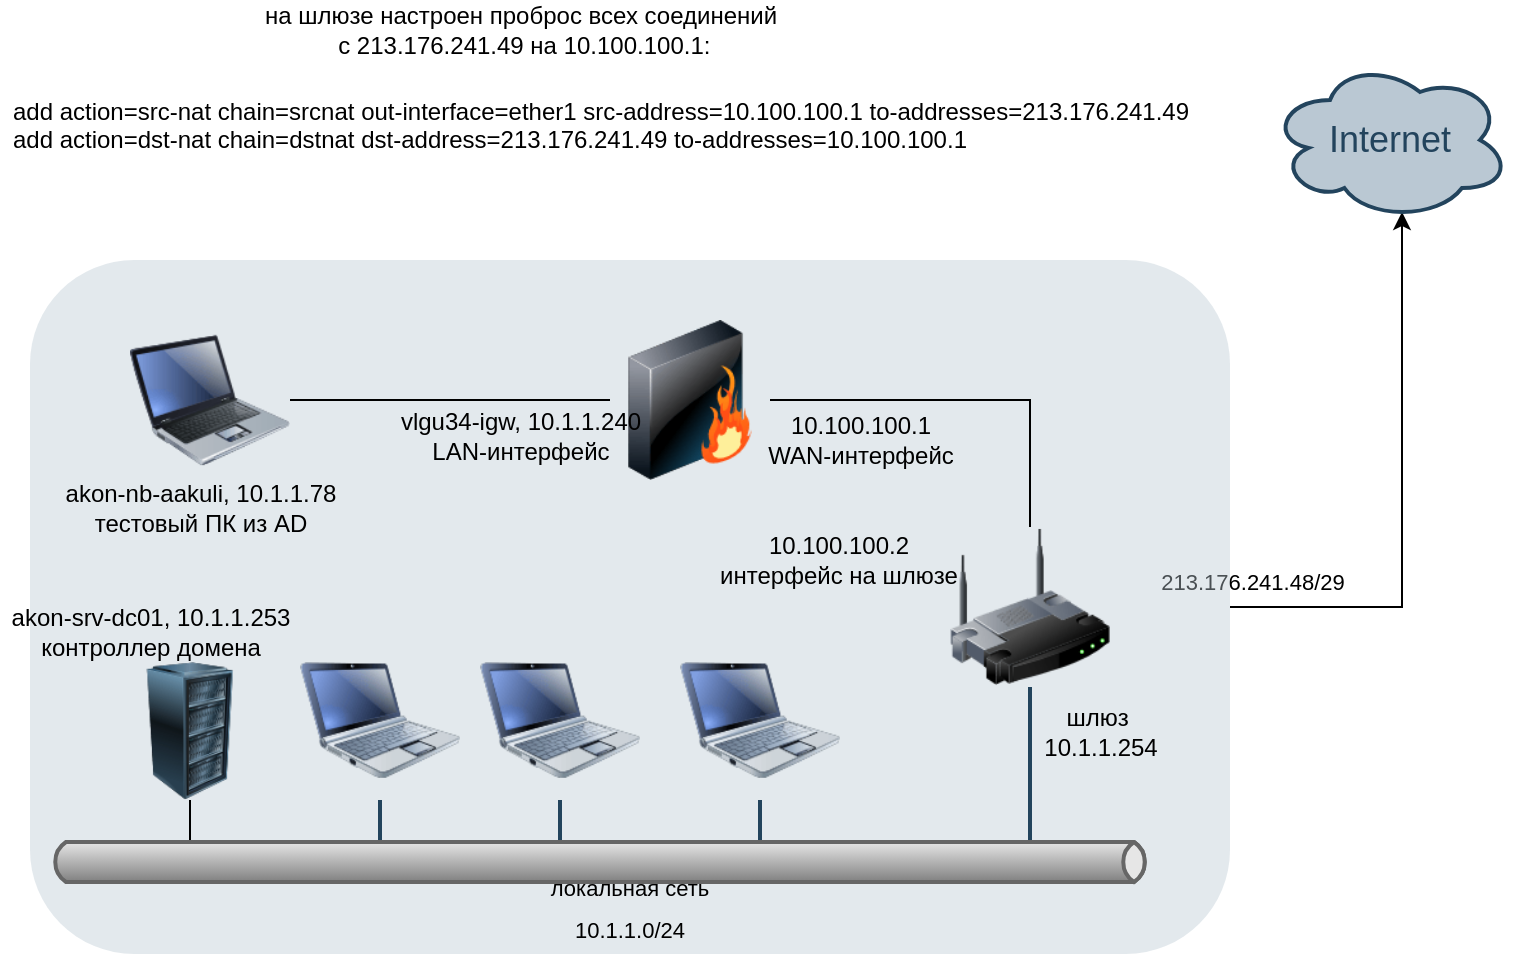 <mxfile version="14.9.5" type="github">
  <diagram id="a45cf8ec-cd66-6f27-3ac3-be6e809c9e4a" name="Page-1">
    <mxGraphModel dx="1185" dy="1804" grid="1" gridSize="10" guides="1" tooltips="1" connect="1" arrows="1" fold="1" page="1" pageScale="1" pageWidth="827" pageHeight="1169" background="none" math="0" shadow="0">
      <root>
        <mxCell id="0" />
        <mxCell id="1" parent="0" />
        <mxCell id="MYX0ASRsKkvaEaqmOaQf-178" style="edgeStyle=orthogonalEdgeStyle;rounded=0;orthogonalLoop=1;jettySize=auto;html=1;entryX=0.55;entryY=0.95;entryDx=0;entryDy=0;entryPerimeter=0;" edge="1" parent="1" source="14" target="19">
          <mxGeometry relative="1" as="geometry">
            <mxPoint x="750" y="50" as="targetPoint" />
          </mxGeometry>
        </mxCell>
        <mxCell id="MYX0ASRsKkvaEaqmOaQf-192" value="213.176.241.48/29" style="edgeLabel;html=1;align=center;verticalAlign=middle;resizable=0;points=[];" vertex="1" connectable="0" parent="MYX0ASRsKkvaEaqmOaQf-178">
          <mxGeometry x="-0.933" y="-2" relative="1" as="geometry">
            <mxPoint x="1" y="-15" as="offset" />
          </mxGeometry>
        </mxCell>
        <mxCell id="MYX0ASRsKkvaEaqmOaQf-180" style="edgeStyle=orthogonalEdgeStyle;rounded=0;orthogonalLoop=1;jettySize=auto;html=1;exitX=1;exitY=0.5;exitDx=0;exitDy=0;entryX=1;entryY=0.5;entryDx=0;entryDy=0;" edge="1" parent="1" source="14" target="14">
          <mxGeometry relative="1" as="geometry">
            <mxPoint x="610" y="368.118" as="targetPoint" />
          </mxGeometry>
        </mxCell>
        <mxCell id="14" value="&lt;font style=&quot;font-size: 11px&quot; color=&quot;#000000&quot;&gt;&lt;br&gt;локальная сеть&lt;br&gt;10.1.1.0/24&lt;/font&gt;" style="rounded=1;whiteSpace=wrap;html=1;shadow=0;strokeColor=none;fillColor=#BAC8D3;gradientColor=none;fontSize=18;fontColor=#AE4132;fontStyle=0;verticalAlign=bottom;opacity=40;strokeWidth=3;" parent="1" vertex="1">
          <mxGeometry x="50" y="100" width="600" height="347" as="geometry" />
        </mxCell>
        <mxCell id="19" value="Internet" style="ellipse;shape=cloud;whiteSpace=wrap;html=1;shadow=0;strokeColor=#23445D;fillColor=#BAC8D3;gradientColor=none;fontSize=18;fontColor=#23445D;gradientDirection=north;fontStyle=0;strokeWidth=2;" parent="1" vertex="1">
          <mxGeometry x="670" width="120" height="80" as="geometry" />
        </mxCell>
        <mxCell id="63" value="" style="image;html=1;image=img/lib/clip_art/computers/Netbook_128x128.png;shadow=0;strokeColor=#000000;fillColor=#FFFFFF;gradientColor=none;fontSize=18;fontColor=#F08705;fontStyle=0" parent="1" vertex="1">
          <mxGeometry x="185" y="290" width="80" height="80" as="geometry" />
        </mxCell>
        <mxCell id="64" value="" style="image;html=1;image=img/lib/clip_art/computers/Netbook_128x128.png;shadow=0;strokeColor=#000000;fillColor=#FFFFFF;gradientColor=none;fontSize=18;fontColor=#F08705;fontStyle=0" parent="1" vertex="1">
          <mxGeometry x="275" y="290" width="80" height="80" as="geometry" />
        </mxCell>
        <mxCell id="65" value="" style="image;html=1;image=img/lib/clip_art/computers/Netbook_128x128.png;shadow=0;strokeColor=#000000;fillColor=#FFFFFF;gradientColor=none;fontSize=18;fontColor=#F08705;fontStyle=0" parent="1" vertex="1">
          <mxGeometry x="375" y="290" width="80" height="80" as="geometry" />
        </mxCell>
        <mxCell id="66" value="" style="strokeWidth=2;strokeColor=#666666;dashed=0;align=center;html=1;fontSize=8;shape=mxgraph.eip.messageChannel;shadow=0;fillColor=#FFFFFF;gradientColor=none;fontColor=#F08705;fontStyle=0" parent="1" vertex="1">
          <mxGeometry x="60" y="390" width="550" height="22" as="geometry" />
        </mxCell>
        <mxCell id="75" value="" style="image;html=1;image=img/lib/clip_art/networking/Wireless_Router_128x128.png;shadow=0;strokeColor=#000000;fillColor=#FFFFFF;gradientColor=none;fontSize=18;fontColor=#F08705;fontStyle=0" parent="1" vertex="1">
          <mxGeometry x="510" y="233.5" width="80" height="80" as="geometry" />
        </mxCell>
        <mxCell id="MYX0ASRsKkvaEaqmOaQf-195" style="edgeStyle=orthogonalEdgeStyle;rounded=0;orthogonalLoop=1;jettySize=auto;html=1;endArrow=none;endFill=0;" edge="1" parent="1" source="82" target="75">
          <mxGeometry relative="1" as="geometry">
            <Array as="points">
              <mxPoint x="550" y="170" />
            </Array>
          </mxGeometry>
        </mxCell>
        <mxCell id="82" value="" style="image;html=1;image=img/lib/clip_art/networking/Firewall_128x128.png;shadow=0;strokeColor=#000000;fillColor=#FFFFFF;gradientColor=none;fontSize=18;fontColor=#F08705;fontStyle=0" parent="1" vertex="1">
          <mxGeometry x="340" y="130" width="80" height="80" as="geometry" />
        </mxCell>
        <mxCell id="MYX0ASRsKkvaEaqmOaQf-194" style="edgeStyle=orthogonalEdgeStyle;rounded=0;orthogonalLoop=1;jettySize=auto;html=1;endArrow=none;endFill=0;" edge="1" parent="1" source="111" target="82">
          <mxGeometry relative="1" as="geometry" />
        </mxCell>
        <mxCell id="111" value="" style="image;html=1;image=img/lib/clip_art/computers/Laptop_128x128.png;shadow=0;strokeColor=#000000;fillColor=#FFFFFF;gradientColor=none;fontSize=18;fontColor=#F08705;fontStyle=0" parent="1" vertex="1">
          <mxGeometry x="100" y="130" width="80" height="80" as="geometry" />
        </mxCell>
        <mxCell id="147" value="" style="edgeStyle=elbowEdgeStyle;strokeWidth=2;rounded=0;endArrow=none;startArrow=none;startSize=10;endSize=10;dashed=0;html=1;strokeColor=#23445D;fontSize=18;fontColor=#F08705;startFill=0;endFill=0;fontStyle=0" parent="1" source="63" target="66" edge="1">
          <mxGeometry relative="1" as="geometry">
            <mxPoint x="234.628" y="256.198" as="sourcePoint" />
            <mxPoint x="234.628" y="285.95" as="targetPoint" />
          </mxGeometry>
        </mxCell>
        <mxCell id="148" value="" style="edgeStyle=elbowEdgeStyle;strokeWidth=2;rounded=0;endArrow=none;startArrow=none;startSize=10;endSize=10;dashed=0;html=1;strokeColor=#23445D;fontSize=18;fontColor=#F08705;startFill=0;endFill=0;fontStyle=0" parent="1" source="64" target="66" edge="1">
          <mxGeometry relative="1" as="geometry">
            <mxPoint x="244.628" y="266.198" as="sourcePoint" />
            <mxPoint x="244.628" y="295.95" as="targetPoint" />
          </mxGeometry>
        </mxCell>
        <mxCell id="149" value="" style="edgeStyle=elbowEdgeStyle;strokeWidth=2;rounded=0;endArrow=none;startArrow=none;startSize=10;endSize=10;dashed=0;html=1;strokeColor=#23445D;fontSize=18;fontColor=#F08705;startFill=0;endFill=0;fontStyle=0" parent="1" source="65" target="66" edge="1">
          <mxGeometry relative="1" as="geometry">
            <mxPoint x="254.628" y="276.198" as="sourcePoint" />
            <mxPoint x="254.628" y="305.95" as="targetPoint" />
          </mxGeometry>
        </mxCell>
        <mxCell id="150" value="" style="edgeStyle=elbowEdgeStyle;strokeWidth=2;rounded=0;endArrow=none;startArrow=none;startSize=10;endSize=10;dashed=0;html=1;strokeColor=#23445D;fontSize=18;fontColor=#F08705;startFill=0;endFill=0;fontStyle=0" parent="1" source="75" target="66" edge="1">
          <mxGeometry relative="1" as="geometry">
            <mxPoint x="264.628" y="286.198" as="sourcePoint" />
            <mxPoint x="264.628" y="315.95" as="targetPoint" />
          </mxGeometry>
        </mxCell>
        <mxCell id="MYX0ASRsKkvaEaqmOaQf-189" value="" style="edgeStyle=orthogonalEdgeStyle;rounded=0;orthogonalLoop=1;jettySize=auto;html=1;entryX=0;entryY=0;entryDx=70;entryDy=0;entryPerimeter=0;horizontal=1;endArrow=none;endFill=0;" edge="1" parent="1" source="MYX0ASRsKkvaEaqmOaQf-179" target="66">
          <mxGeometry relative="1" as="geometry" />
        </mxCell>
        <mxCell id="MYX0ASRsKkvaEaqmOaQf-179" value="" style="image;html=1;image=img/lib/clip_art/computers/Server_Rack_128x128.png;shadow=0;strokeColor=#000000;fillColor=#FFFFFF;gradientColor=none;fontSize=18;fontColor=#F08705;fontStyle=0" vertex="1" parent="1">
          <mxGeometry x="90" y="301" width="80" height="69" as="geometry" />
        </mxCell>
        <mxCell id="MYX0ASRsKkvaEaqmOaQf-196" value="vlgu34-igw,&amp;nbsp;10.1.1.240&lt;br&gt;LAN-интерфейс" style="text;html=1;align=center;verticalAlign=middle;resizable=0;points=[];autosize=1;strokeColor=none;" vertex="1" parent="1">
          <mxGeometry x="225" y="173" width="140" height="30" as="geometry" />
        </mxCell>
        <mxCell id="MYX0ASRsKkvaEaqmOaQf-197" value="10.100.100.1&lt;br&gt;WAN-интерфейс" style="text;html=1;align=center;verticalAlign=middle;resizable=0;points=[];autosize=1;strokeColor=none;" vertex="1" parent="1">
          <mxGeometry x="410" y="175" width="110" height="30" as="geometry" />
        </mxCell>
        <mxCell id="MYX0ASRsKkvaEaqmOaQf-198" value="10.100.100.2&lt;br&gt;интерфейс на шлюзе" style="text;html=1;align=center;verticalAlign=middle;resizable=0;points=[];autosize=1;strokeColor=none;" vertex="1" parent="1">
          <mxGeometry x="389" y="235" width="130" height="30" as="geometry" />
        </mxCell>
        <mxCell id="MYX0ASRsKkvaEaqmOaQf-200" value="шлюз&amp;nbsp;&lt;br&gt;10.1.1.254" style="text;html=1;align=center;verticalAlign=middle;resizable=0;points=[];autosize=1;strokeColor=none;" vertex="1" parent="1">
          <mxGeometry x="550" y="320.5" width="70" height="30" as="geometry" />
        </mxCell>
        <mxCell id="MYX0ASRsKkvaEaqmOaQf-201" value="akon-srv-dc01,&amp;nbsp;10.1.1.253&lt;br&gt;контроллер домена" style="text;html=1;align=center;verticalAlign=middle;resizable=0;points=[];autosize=1;strokeColor=none;" vertex="1" parent="1">
          <mxGeometry x="35" y="271" width="150" height="30" as="geometry" />
        </mxCell>
        <mxCell id="MYX0ASRsKkvaEaqmOaQf-202" value="akon-nb-aakuli, 10.1.1.78&lt;br&gt;тестовый ПК из AD" style="text;html=1;align=center;verticalAlign=middle;resizable=0;points=[];autosize=1;strokeColor=none;" vertex="1" parent="1">
          <mxGeometry x="60" y="208.5" width="150" height="30" as="geometry" />
        </mxCell>
        <mxCell id="MYX0ASRsKkvaEaqmOaQf-203" value="на шлюзе настроен проброс всех соединений&lt;br&gt;&amp;nbsp;с 213.176.241.49 на 10.100.100.1:" style="text;html=1;align=center;verticalAlign=middle;resizable=0;points=[];autosize=1;strokeColor=none;" vertex="1" parent="1">
          <mxGeometry x="160" y="-30" width="270" height="30" as="geometry" />
        </mxCell>
        <mxCell id="MYX0ASRsKkvaEaqmOaQf-204" value="&lt;div&gt;add action=src-nat chain=srcnat out-interface=ether1 src-address=10.100.100.1 to-addresses=213.176.241.49&lt;/div&gt;&lt;div style=&quot;text-align: left&quot;&gt;add action=dst-nat chain=dstnat dst-address=213.176.241.49 to-addresses=10.100.100.1&lt;/div&gt;&lt;div&gt;&lt;br&gt;&lt;/div&gt;" style="text;html=1;align=center;verticalAlign=middle;resizable=0;points=[];autosize=1;strokeColor=none;" vertex="1" parent="1">
          <mxGeometry x="35" y="15" width="600" height="50" as="geometry" />
        </mxCell>
      </root>
    </mxGraphModel>
  </diagram>
</mxfile>
